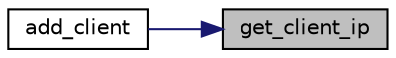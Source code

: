 digraph "get_client_ip"
{
 // LATEX_PDF_SIZE
  edge [fontname="Helvetica",fontsize="10",labelfontname="Helvetica",labelfontsize="10"];
  node [fontname="Helvetica",fontsize="10",shape=record];
  rankdir="RL";
  Node1 [label="get_client_ip",height=0.2,width=0.4,color="black", fillcolor="grey75", style="filled", fontcolor="black",tooltip="Get the client IPv4/IPv6 address."];
  Node1 -> Node2 [dir="back",color="midnightblue",fontsize="10",style="solid",fontname="Helvetica"];
  Node2 [label="add_client",height=0.2,width=0.4,color="black", fillcolor="white", style="filled",URL="$client_8c.html#a70a1bb5924258ddc99459842fcc91593",tooltip=" "];
}
